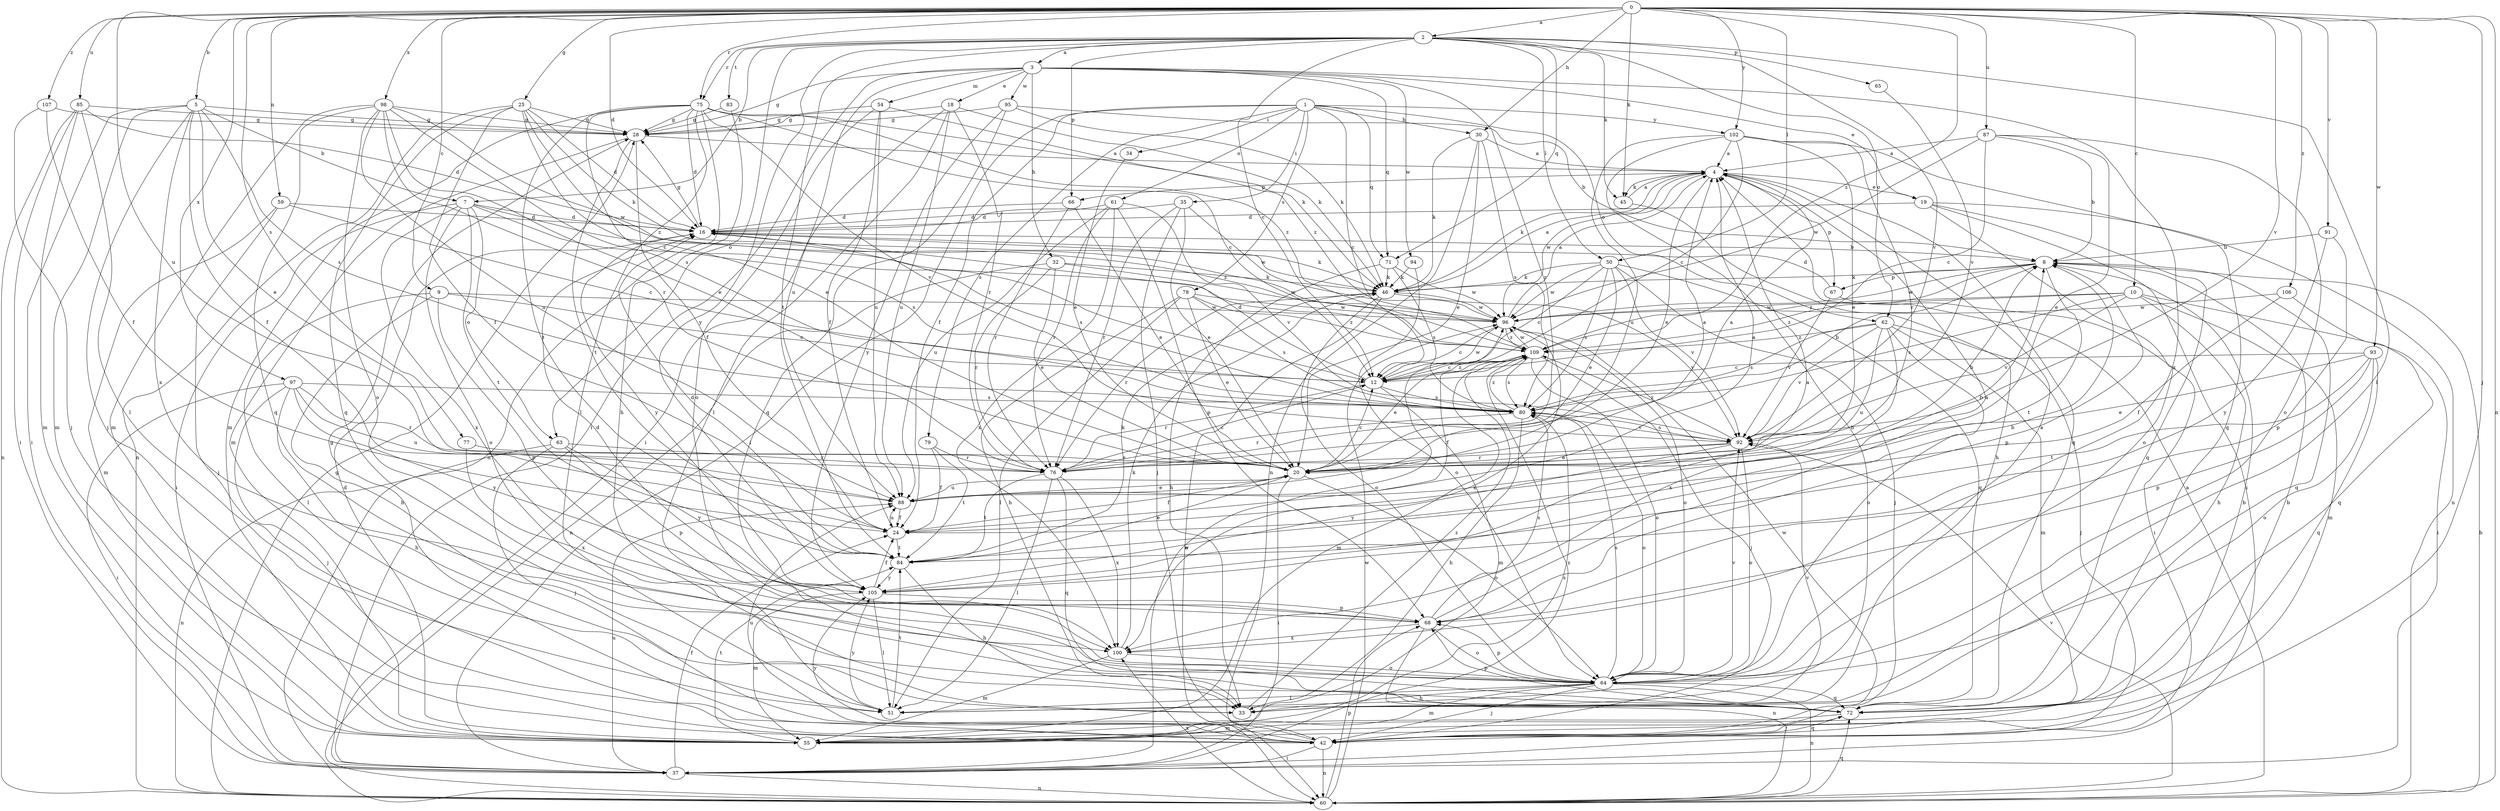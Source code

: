 strict digraph  {
0;
1;
2;
3;
4;
5;
7;
8;
9;
10;
12;
16;
18;
19;
20;
24;
25;
28;
30;
32;
33;
34;
35;
37;
42;
45;
46;
50;
51;
54;
55;
59;
60;
61;
62;
63;
64;
65;
66;
67;
68;
71;
72;
75;
76;
77;
78;
79;
80;
83;
84;
85;
87;
88;
91;
92;
93;
94;
95;
96;
97;
98;
100;
102;
105;
106;
107;
109;
0 -> 2  [label=a];
0 -> 5  [label=b];
0 -> 9  [label=c];
0 -> 10  [label=c];
0 -> 16  [label=d];
0 -> 25  [label=g];
0 -> 30  [label=h];
0 -> 42  [label=j];
0 -> 45  [label=k];
0 -> 50  [label=l];
0 -> 59  [label=n];
0 -> 60  [label=n];
0 -> 75  [label=r];
0 -> 77  [label=s];
0 -> 85  [label=u];
0 -> 87  [label=u];
0 -> 88  [label=u];
0 -> 91  [label=v];
0 -> 92  [label=v];
0 -> 93  [label=w];
0 -> 97  [label=x];
0 -> 98  [label=x];
0 -> 102  [label=y];
0 -> 106  [label=z];
0 -> 107  [label=z];
0 -> 109  [label=z];
1 -> 12  [label=c];
1 -> 24  [label=f];
1 -> 30  [label=h];
1 -> 34  [label=i];
1 -> 35  [label=i];
1 -> 37  [label=i];
1 -> 61  [label=o];
1 -> 62  [label=o];
1 -> 71  [label=q];
1 -> 78  [label=s];
1 -> 79  [label=s];
1 -> 102  [label=y];
2 -> 3  [label=a];
2 -> 7  [label=b];
2 -> 12  [label=c];
2 -> 45  [label=k];
2 -> 50  [label=l];
2 -> 51  [label=l];
2 -> 62  [label=o];
2 -> 63  [label=o];
2 -> 65  [label=p];
2 -> 66  [label=p];
2 -> 71  [label=q];
2 -> 75  [label=r];
2 -> 83  [label=t];
2 -> 84  [label=t];
2 -> 92  [label=v];
2 -> 105  [label=y];
3 -> 18  [label=e];
3 -> 19  [label=e];
3 -> 28  [label=g];
3 -> 32  [label=h];
3 -> 37  [label=i];
3 -> 54  [label=m];
3 -> 71  [label=q];
3 -> 76  [label=r];
3 -> 88  [label=u];
3 -> 94  [label=w];
3 -> 95  [label=w];
3 -> 100  [label=x];
4 -> 19  [label=e];
4 -> 20  [label=e];
4 -> 45  [label=k];
4 -> 46  [label=k];
4 -> 66  [label=p];
4 -> 67  [label=p];
4 -> 72  [label=q];
4 -> 96  [label=w];
5 -> 7  [label=b];
5 -> 20  [label=e];
5 -> 24  [label=f];
5 -> 28  [label=g];
5 -> 37  [label=i];
5 -> 42  [label=j];
5 -> 55  [label=m];
5 -> 80  [label=s];
5 -> 100  [label=x];
7 -> 16  [label=d];
7 -> 37  [label=i];
7 -> 63  [label=o];
7 -> 64  [label=o];
7 -> 80  [label=s];
7 -> 84  [label=t];
7 -> 100  [label=x];
7 -> 109  [label=z];
8 -> 46  [label=k];
8 -> 67  [label=p];
8 -> 68  [label=p];
8 -> 72  [label=q];
8 -> 84  [label=t];
8 -> 96  [label=w];
8 -> 109  [label=z];
9 -> 12  [label=c];
9 -> 33  [label=h];
9 -> 51  [label=l];
9 -> 68  [label=p];
9 -> 96  [label=w];
10 -> 33  [label=h];
10 -> 37  [label=i];
10 -> 55  [label=m];
10 -> 80  [label=s];
10 -> 92  [label=v];
10 -> 96  [label=w];
10 -> 109  [label=z];
12 -> 16  [label=d];
12 -> 55  [label=m];
12 -> 76  [label=r];
12 -> 80  [label=s];
12 -> 96  [label=w];
12 -> 109  [label=z];
16 -> 8  [label=b];
16 -> 28  [label=g];
16 -> 46  [label=k];
16 -> 80  [label=s];
16 -> 105  [label=y];
18 -> 28  [label=g];
18 -> 37  [label=i];
18 -> 46  [label=k];
18 -> 51  [label=l];
18 -> 76  [label=r];
18 -> 88  [label=u];
19 -> 16  [label=d];
19 -> 37  [label=i];
19 -> 60  [label=n];
19 -> 64  [label=o];
19 -> 72  [label=q];
20 -> 4  [label=a];
20 -> 8  [label=b];
20 -> 12  [label=c];
20 -> 24  [label=f];
20 -> 37  [label=i];
20 -> 64  [label=o];
20 -> 88  [label=u];
24 -> 8  [label=b];
24 -> 84  [label=t];
24 -> 88  [label=u];
25 -> 12  [label=c];
25 -> 16  [label=d];
25 -> 24  [label=f];
25 -> 28  [label=g];
25 -> 46  [label=k];
25 -> 60  [label=n];
25 -> 72  [label=q];
25 -> 109  [label=z];
28 -> 4  [label=a];
28 -> 24  [label=f];
28 -> 55  [label=m];
28 -> 84  [label=t];
30 -> 4  [label=a];
30 -> 20  [label=e];
30 -> 46  [label=k];
30 -> 60  [label=n];
30 -> 80  [label=s];
32 -> 20  [label=e];
32 -> 46  [label=k];
32 -> 60  [label=n];
32 -> 76  [label=r];
32 -> 96  [label=w];
33 -> 109  [label=z];
34 -> 20  [label=e];
35 -> 16  [label=d];
35 -> 20  [label=e];
35 -> 42  [label=j];
35 -> 76  [label=r];
35 -> 96  [label=w];
37 -> 24  [label=f];
37 -> 60  [label=n];
37 -> 88  [label=u];
37 -> 96  [label=w];
37 -> 109  [label=z];
42 -> 8  [label=b];
42 -> 28  [label=g];
42 -> 37  [label=i];
42 -> 60  [label=n];
42 -> 72  [label=q];
42 -> 88  [label=u];
42 -> 96  [label=w];
42 -> 105  [label=y];
45 -> 4  [label=a];
45 -> 33  [label=h];
46 -> 4  [label=a];
46 -> 60  [label=n];
46 -> 64  [label=o];
46 -> 76  [label=r];
46 -> 92  [label=v];
46 -> 96  [label=w];
50 -> 12  [label=c];
50 -> 20  [label=e];
50 -> 42  [label=j];
50 -> 46  [label=k];
50 -> 72  [label=q];
50 -> 80  [label=s];
50 -> 92  [label=v];
50 -> 96  [label=w];
51 -> 84  [label=t];
51 -> 92  [label=v];
51 -> 105  [label=y];
54 -> 24  [label=f];
54 -> 28  [label=g];
54 -> 64  [label=o];
54 -> 88  [label=u];
54 -> 109  [label=z];
55 -> 8  [label=b];
55 -> 16  [label=d];
55 -> 80  [label=s];
55 -> 84  [label=t];
59 -> 12  [label=c];
59 -> 16  [label=d];
59 -> 42  [label=j];
59 -> 55  [label=m];
60 -> 4  [label=a];
60 -> 8  [label=b];
60 -> 28  [label=g];
60 -> 68  [label=p];
60 -> 72  [label=q];
60 -> 92  [label=v];
60 -> 96  [label=w];
60 -> 100  [label=x];
61 -> 16  [label=d];
61 -> 68  [label=p];
61 -> 76  [label=r];
61 -> 88  [label=u];
61 -> 92  [label=v];
61 -> 100  [label=x];
62 -> 42  [label=j];
62 -> 55  [label=m];
62 -> 64  [label=o];
62 -> 80  [label=s];
62 -> 88  [label=u];
62 -> 92  [label=v];
62 -> 100  [label=x];
62 -> 109  [label=z];
63 -> 42  [label=j];
63 -> 60  [label=n];
63 -> 68  [label=p];
63 -> 76  [label=r];
63 -> 105  [label=y];
64 -> 4  [label=a];
64 -> 33  [label=h];
64 -> 42  [label=j];
64 -> 51  [label=l];
64 -> 55  [label=m];
64 -> 60  [label=n];
64 -> 68  [label=p];
64 -> 72  [label=q];
64 -> 80  [label=s];
64 -> 92  [label=v];
65 -> 92  [label=v];
66 -> 16  [label=d];
66 -> 20  [label=e];
66 -> 76  [label=r];
67 -> 16  [label=d];
67 -> 37  [label=i];
67 -> 92  [label=v];
68 -> 4  [label=a];
68 -> 16  [label=d];
68 -> 60  [label=n];
68 -> 64  [label=o];
68 -> 80  [label=s];
68 -> 100  [label=x];
71 -> 33  [label=h];
71 -> 46  [label=k];
71 -> 80  [label=s];
71 -> 96  [label=w];
72 -> 42  [label=j];
72 -> 55  [label=m];
72 -> 68  [label=p];
75 -> 12  [label=c];
75 -> 16  [label=d];
75 -> 20  [label=e];
75 -> 28  [label=g];
75 -> 46  [label=k];
75 -> 51  [label=l];
75 -> 55  [label=m];
75 -> 60  [label=n];
75 -> 84  [label=t];
75 -> 92  [label=v];
75 -> 109  [label=z];
76 -> 4  [label=a];
76 -> 12  [label=c];
76 -> 51  [label=l];
76 -> 72  [label=q];
76 -> 84  [label=t];
76 -> 100  [label=x];
77 -> 20  [label=e];
77 -> 100  [label=x];
78 -> 20  [label=e];
78 -> 33  [label=h];
78 -> 51  [label=l];
78 -> 80  [label=s];
78 -> 96  [label=w];
78 -> 109  [label=z];
79 -> 24  [label=f];
79 -> 76  [label=r];
79 -> 84  [label=t];
80 -> 8  [label=b];
80 -> 33  [label=h];
80 -> 64  [label=o];
80 -> 76  [label=r];
80 -> 92  [label=v];
80 -> 109  [label=z];
83 -> 28  [label=g];
83 -> 33  [label=h];
84 -> 16  [label=d];
84 -> 20  [label=e];
84 -> 33  [label=h];
84 -> 46  [label=k];
84 -> 105  [label=y];
85 -> 16  [label=d];
85 -> 28  [label=g];
85 -> 37  [label=i];
85 -> 51  [label=l];
85 -> 55  [label=m];
85 -> 60  [label=n];
87 -> 4  [label=a];
87 -> 8  [label=b];
87 -> 12  [label=c];
87 -> 20  [label=e];
87 -> 64  [label=o];
87 -> 96  [label=w];
88 -> 4  [label=a];
88 -> 20  [label=e];
88 -> 24  [label=f];
91 -> 8  [label=b];
91 -> 68  [label=p];
91 -> 105  [label=y];
92 -> 20  [label=e];
92 -> 64  [label=o];
92 -> 76  [label=r];
92 -> 80  [label=s];
92 -> 105  [label=y];
92 -> 109  [label=z];
93 -> 12  [label=c];
93 -> 20  [label=e];
93 -> 64  [label=o];
93 -> 68  [label=p];
93 -> 72  [label=q];
93 -> 84  [label=t];
94 -> 46  [label=k];
94 -> 64  [label=o];
95 -> 8  [label=b];
95 -> 28  [label=g];
95 -> 46  [label=k];
95 -> 72  [label=q];
95 -> 105  [label=y];
96 -> 4  [label=a];
96 -> 12  [label=c];
96 -> 64  [label=o];
96 -> 100  [label=x];
96 -> 109  [label=z];
97 -> 33  [label=h];
97 -> 37  [label=i];
97 -> 42  [label=j];
97 -> 76  [label=r];
97 -> 80  [label=s];
97 -> 88  [label=u];
97 -> 105  [label=y];
98 -> 20  [label=e];
98 -> 28  [label=g];
98 -> 55  [label=m];
98 -> 64  [label=o];
98 -> 72  [label=q];
98 -> 76  [label=r];
98 -> 80  [label=s];
98 -> 88  [label=u];
98 -> 96  [label=w];
100 -> 46  [label=k];
100 -> 55  [label=m];
100 -> 64  [label=o];
102 -> 4  [label=a];
102 -> 12  [label=c];
102 -> 20  [label=e];
102 -> 33  [label=h];
102 -> 72  [label=q];
102 -> 76  [label=r];
102 -> 88  [label=u];
105 -> 4  [label=a];
105 -> 8  [label=b];
105 -> 24  [label=f];
105 -> 51  [label=l];
105 -> 55  [label=m];
105 -> 68  [label=p];
106 -> 24  [label=f];
106 -> 72  [label=q];
106 -> 96  [label=w];
107 -> 24  [label=f];
107 -> 28  [label=g];
107 -> 42  [label=j];
109 -> 12  [label=c];
109 -> 20  [label=e];
109 -> 24  [label=f];
109 -> 42  [label=j];
109 -> 55  [label=m];
109 -> 64  [label=o];
109 -> 80  [label=s];
109 -> 96  [label=w];
}
